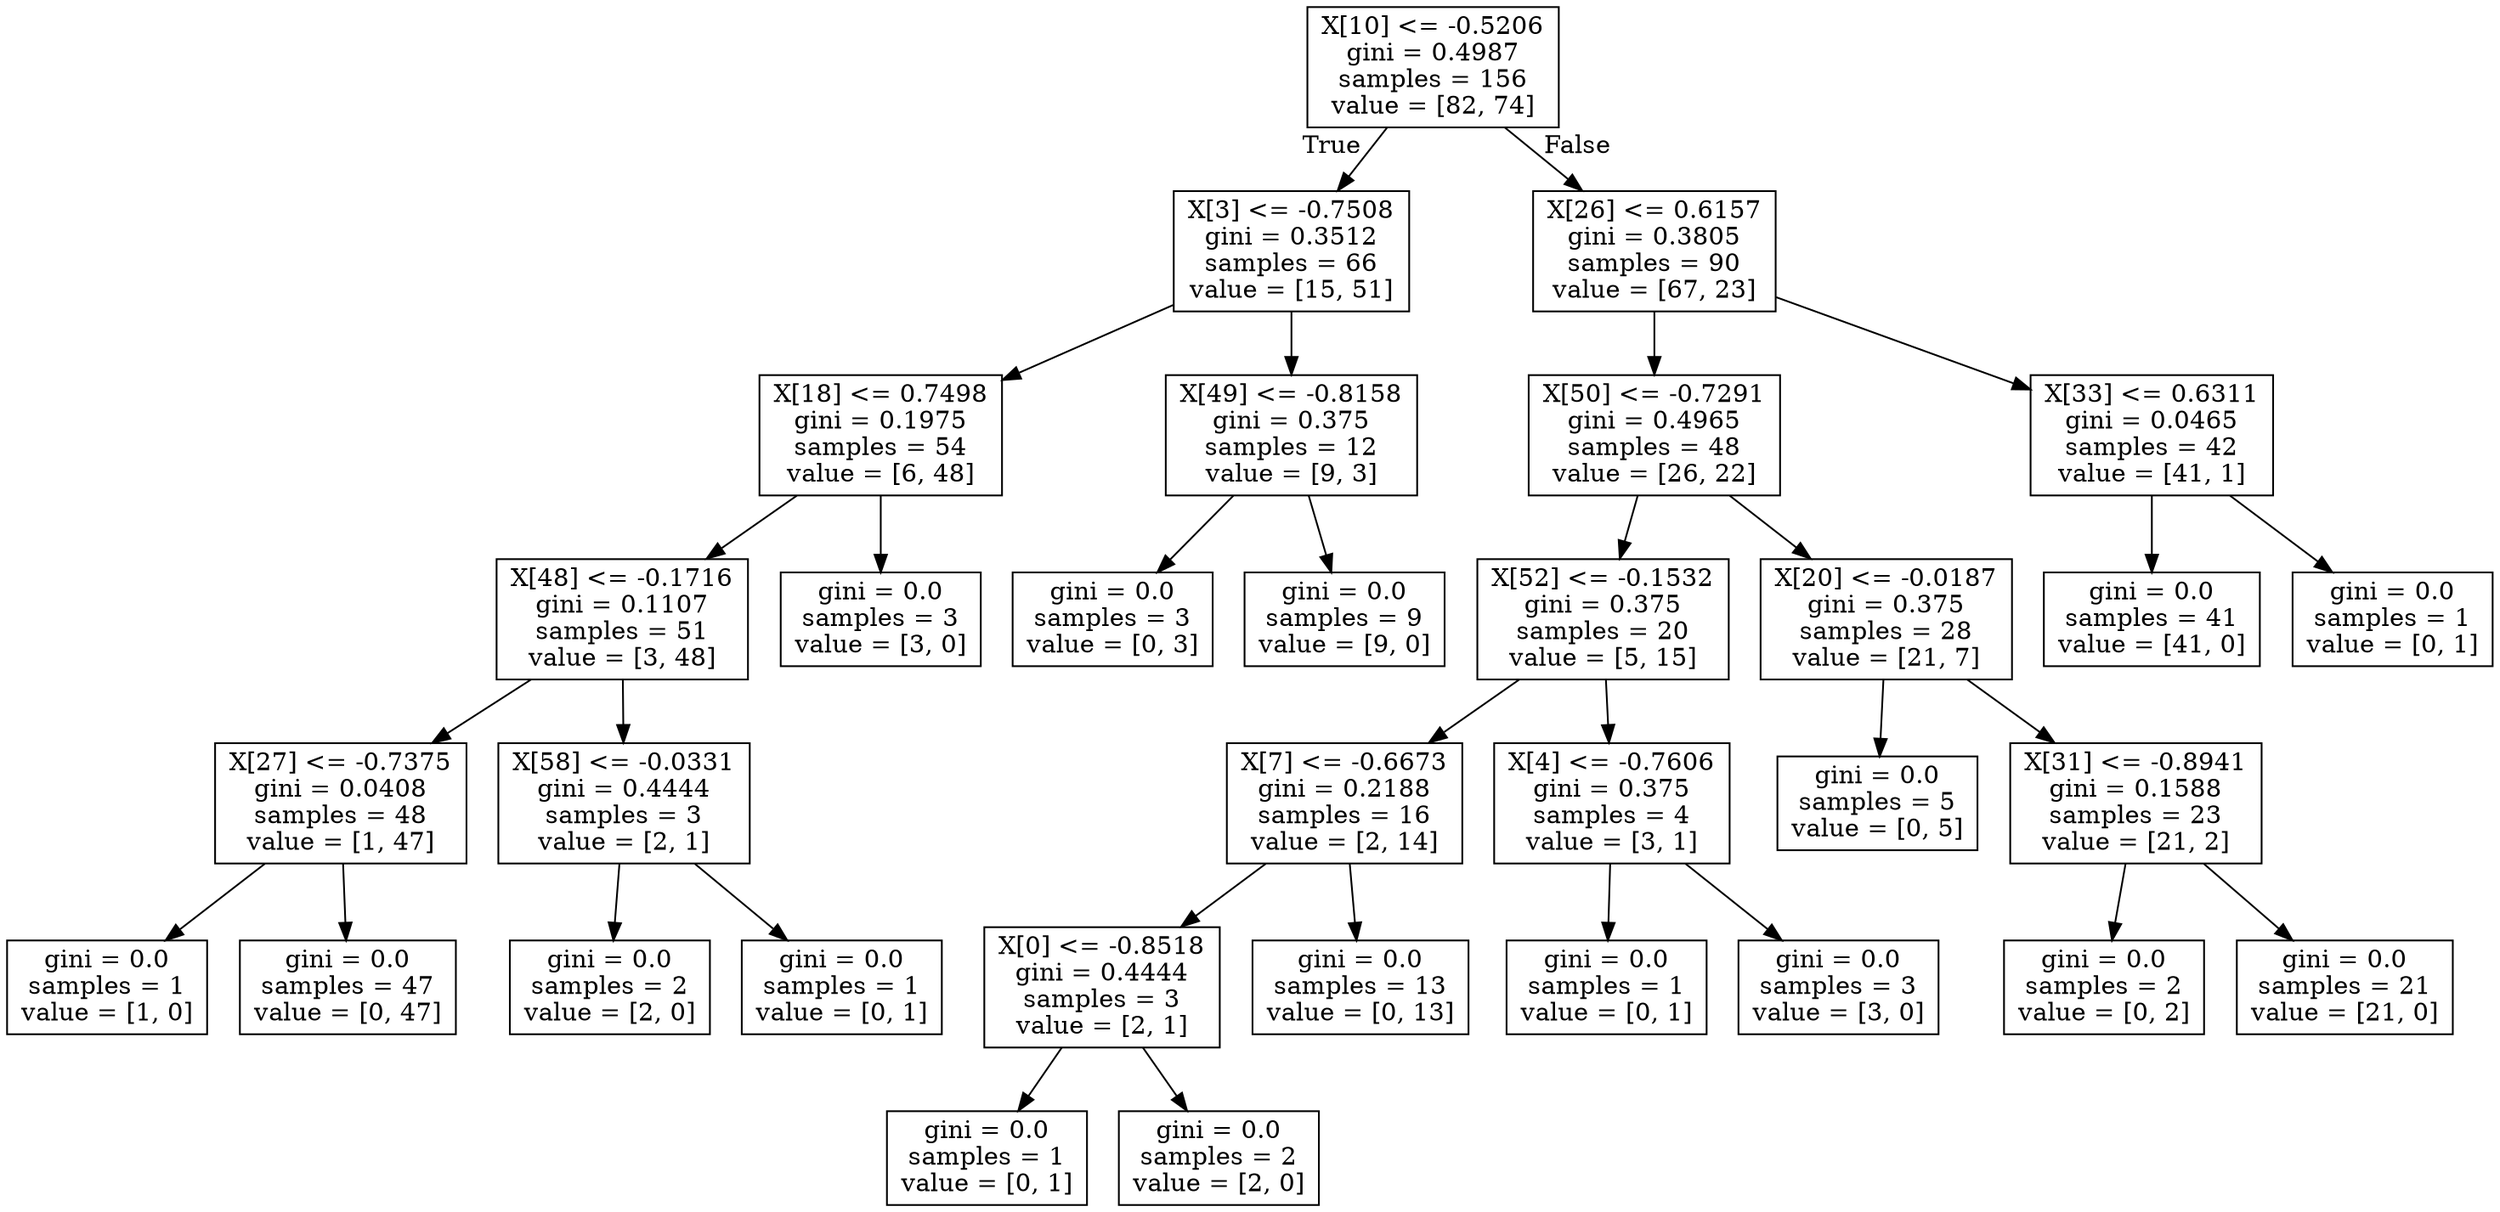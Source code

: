 digraph Tree {
node [shape=box] ;
0 [label="X[10] <= -0.5206\ngini = 0.4987\nsamples = 156\nvalue = [82, 74]"] ;
1 [label="X[3] <= -0.7508\ngini = 0.3512\nsamples = 66\nvalue = [15, 51]"] ;
0 -> 1 [labeldistance=2.5, labelangle=45, headlabel="True"] ;
2 [label="X[18] <= 0.7498\ngini = 0.1975\nsamples = 54\nvalue = [6, 48]"] ;
1 -> 2 ;
3 [label="X[48] <= -0.1716\ngini = 0.1107\nsamples = 51\nvalue = [3, 48]"] ;
2 -> 3 ;
4 [label="X[27] <= -0.7375\ngini = 0.0408\nsamples = 48\nvalue = [1, 47]"] ;
3 -> 4 ;
5 [label="gini = 0.0\nsamples = 1\nvalue = [1, 0]"] ;
4 -> 5 ;
6 [label="gini = 0.0\nsamples = 47\nvalue = [0, 47]"] ;
4 -> 6 ;
7 [label="X[58] <= -0.0331\ngini = 0.4444\nsamples = 3\nvalue = [2, 1]"] ;
3 -> 7 ;
8 [label="gini = 0.0\nsamples = 2\nvalue = [2, 0]"] ;
7 -> 8 ;
9 [label="gini = 0.0\nsamples = 1\nvalue = [0, 1]"] ;
7 -> 9 ;
10 [label="gini = 0.0\nsamples = 3\nvalue = [3, 0]"] ;
2 -> 10 ;
11 [label="X[49] <= -0.8158\ngini = 0.375\nsamples = 12\nvalue = [9, 3]"] ;
1 -> 11 ;
12 [label="gini = 0.0\nsamples = 3\nvalue = [0, 3]"] ;
11 -> 12 ;
13 [label="gini = 0.0\nsamples = 9\nvalue = [9, 0]"] ;
11 -> 13 ;
14 [label="X[26] <= 0.6157\ngini = 0.3805\nsamples = 90\nvalue = [67, 23]"] ;
0 -> 14 [labeldistance=2.5, labelangle=-45, headlabel="False"] ;
15 [label="X[50] <= -0.7291\ngini = 0.4965\nsamples = 48\nvalue = [26, 22]"] ;
14 -> 15 ;
16 [label="X[52] <= -0.1532\ngini = 0.375\nsamples = 20\nvalue = [5, 15]"] ;
15 -> 16 ;
17 [label="X[7] <= -0.6673\ngini = 0.2188\nsamples = 16\nvalue = [2, 14]"] ;
16 -> 17 ;
18 [label="X[0] <= -0.8518\ngini = 0.4444\nsamples = 3\nvalue = [2, 1]"] ;
17 -> 18 ;
19 [label="gini = 0.0\nsamples = 1\nvalue = [0, 1]"] ;
18 -> 19 ;
20 [label="gini = 0.0\nsamples = 2\nvalue = [2, 0]"] ;
18 -> 20 ;
21 [label="gini = 0.0\nsamples = 13\nvalue = [0, 13]"] ;
17 -> 21 ;
22 [label="X[4] <= -0.7606\ngini = 0.375\nsamples = 4\nvalue = [3, 1]"] ;
16 -> 22 ;
23 [label="gini = 0.0\nsamples = 1\nvalue = [0, 1]"] ;
22 -> 23 ;
24 [label="gini = 0.0\nsamples = 3\nvalue = [3, 0]"] ;
22 -> 24 ;
25 [label="X[20] <= -0.0187\ngini = 0.375\nsamples = 28\nvalue = [21, 7]"] ;
15 -> 25 ;
26 [label="gini = 0.0\nsamples = 5\nvalue = [0, 5]"] ;
25 -> 26 ;
27 [label="X[31] <= -0.8941\ngini = 0.1588\nsamples = 23\nvalue = [21, 2]"] ;
25 -> 27 ;
28 [label="gini = 0.0\nsamples = 2\nvalue = [0, 2]"] ;
27 -> 28 ;
29 [label="gini = 0.0\nsamples = 21\nvalue = [21, 0]"] ;
27 -> 29 ;
30 [label="X[33] <= 0.6311\ngini = 0.0465\nsamples = 42\nvalue = [41, 1]"] ;
14 -> 30 ;
31 [label="gini = 0.0\nsamples = 41\nvalue = [41, 0]"] ;
30 -> 31 ;
32 [label="gini = 0.0\nsamples = 1\nvalue = [0, 1]"] ;
30 -> 32 ;
}